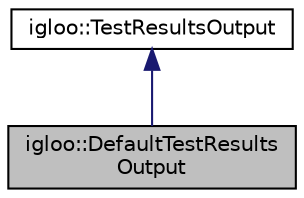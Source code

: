 digraph "igloo::DefaultTestResultsOutput"
{
 // INTERACTIVE_SVG=YES
  edge [fontname="Helvetica",fontsize="10",labelfontname="Helvetica",labelfontsize="10"];
  node [fontname="Helvetica",fontsize="10",shape=record];
  Node2 [label="igloo::DefaultTestResults\lOutput",height=0.2,width=0.4,color="black", fillcolor="grey75", style="filled", fontcolor="black"];
  Node3 -> Node2 [dir="back",color="midnightblue",fontsize="10",style="solid",fontname="Helvetica"];
  Node3 [label="igloo::TestResultsOutput",height=0.2,width=0.4,color="black", fillcolor="white", style="filled",URL="$classigloo_1_1TestResultsOutput.html"];
}
